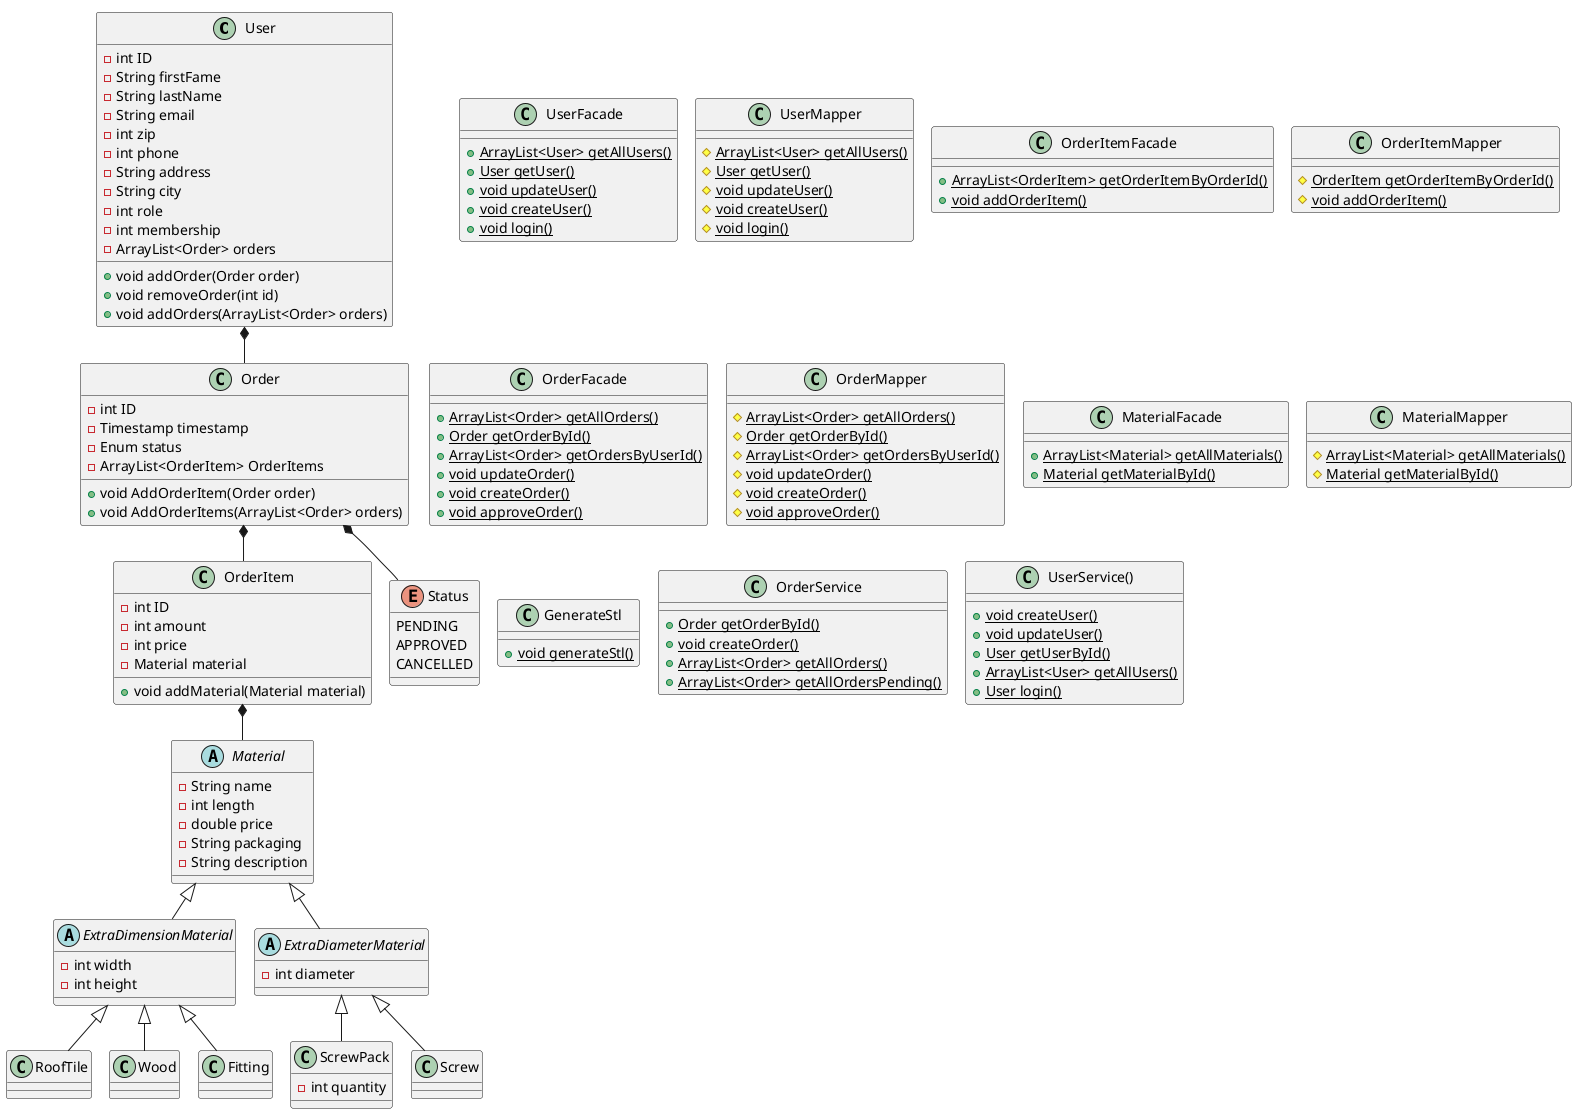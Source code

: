 @startuml
'https://plantuml.com/class-diagram

!pragma layout smetana

class User {
- int ID
- String firstFame
- String lastName
- String email
- int zip
- int phone
- String address
- String city
- int role
- int membership
- ArrayList<Order> orders
+ void addOrder(Order order)
+ void removeOrder(int id)
+ void addOrders(ArrayList<Order> orders)
}

class UserFacade {
+ {static} ArrayList<User> getAllUsers()
+ {static} User getUser()
+ {static} void updateUser()
+ {static} void createUser()
+ {static} void login()
}

class UserMapper {
# {static} ArrayList<User> getAllUsers()
# {static} User getUser()
# {static} void updateUser()
# {static} void createUser()
# {static} void login()
}

class OrderItem {
- int ID
- int amount
- int price
- Material material
+ void addMaterial(Material material)
}

class OrderItemFacade {
+ {static} ArrayList<OrderItem> getOrderItemByOrderId()
+ {static} void addOrderItem()
}

class OrderItemMapper {
# {static} OrderItem getOrderItemByOrderId()
# {static} void addOrderItem()
}

class Order {
- int ID
- Timestamp timestamp
- Enum status
- ArrayList<OrderItem> OrderItems
+ void AddOrderItem(Order order)
+ void AddOrderItems(ArrayList<Order> orders)
}

class OrderFacade {
+ {static} ArrayList<Order> getAllOrders()
+ {static} Order getOrderById()
+ {static} ArrayList<Order> getOrdersByUserId()
+ {static} void updateOrder()
+ {static} void createOrder()
+ {static} void approveOrder()
}

class OrderMapper {
# {static} ArrayList<Order> getAllOrders()
# {static} Order getOrderById()
# {static} ArrayList<Order> getOrdersByUserId()
# {static} void updateOrder()
# {static} void createOrder()
# {static} void approveOrder()
}

class MaterialFacade {
+ {static} ArrayList<Material> getAllMaterials()
+ {static} Material getMaterialById()
}

class MaterialMapper {
# {static} ArrayList<Material> getAllMaterials()
# {static} Material getMaterialById()
}

class GenerateStl {
+ {static} void generateStl()
}

class OrderService {
+ {static} Order getOrderById()
+ {static} void createOrder()
+ {static} ArrayList<Order> getAllOrders()
+ {static} ArrayList<Order> getAllOrdersPending()
}

class UserService() {
+ {static} void createUser()
+ {static} void updateUser()
+ {static} User getUserById()
+ {static} ArrayList<User> getAllUsers()
+ {static} User login()
}

abstract class Material {
- String name
- int length
- double price
- String packaging
- String description
}

abstract class ExtraDimensionMaterial {
- int width
- int height
}

class RoofTile {
}

class Wood {
}

class Fitting {
}

abstract class ExtraDiameterMaterial {
- int diameter
}

class ScrewPack {
- int quantity
}

class Screw {
}

Enum Status {
    PENDING
    APPROVED
    CANCELLED
}

Material <|-- ExtraDimensionMaterial
ExtraDimensionMaterial <|-- RoofTile
ExtraDimensionMaterial <|-- Wood
ExtraDimensionMaterial <|-- Fitting
Material <|-- ExtraDiameterMaterial
ExtraDiameterMaterial <|-- ScrewPack
ExtraDiameterMaterial <|-- Screw

Order *-- OrderItem
OrderItem *-- Material
Order *-- Status
User *-- Order

@enduml